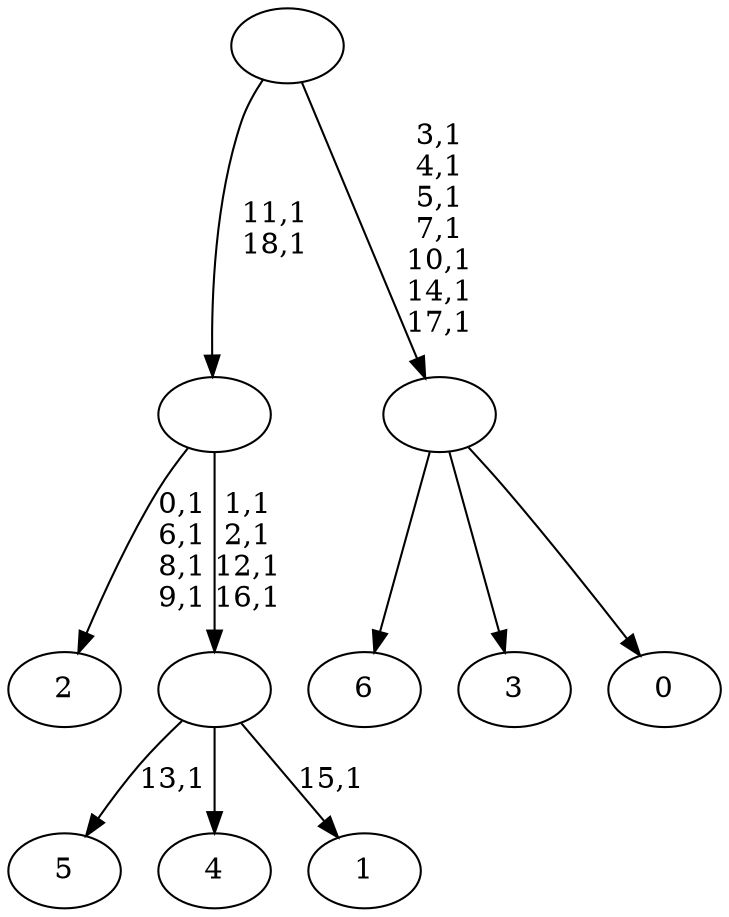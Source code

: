 digraph T {
	26 [label="6"]
	25 [label="5"]
	23 [label="4"]
	22 [label="3"]
	21 [label="2"]
	16 [label="1"]
	14 [label=""]
	10 [label=""]
	8 [label="0"]
	7 [label=""]
	0 [label=""]
	14 -> 16 [label="15,1"]
	14 -> 25 [label="13,1"]
	14 -> 23 [label=""]
	10 -> 14 [label="1,1\n2,1\n12,1\n16,1"]
	10 -> 21 [label="0,1\n6,1\n8,1\n9,1"]
	7 -> 26 [label=""]
	7 -> 22 [label=""]
	7 -> 8 [label=""]
	0 -> 7 [label="3,1\n4,1\n5,1\n7,1\n10,1\n14,1\n17,1"]
	0 -> 10 [label="11,1\n18,1"]
}
